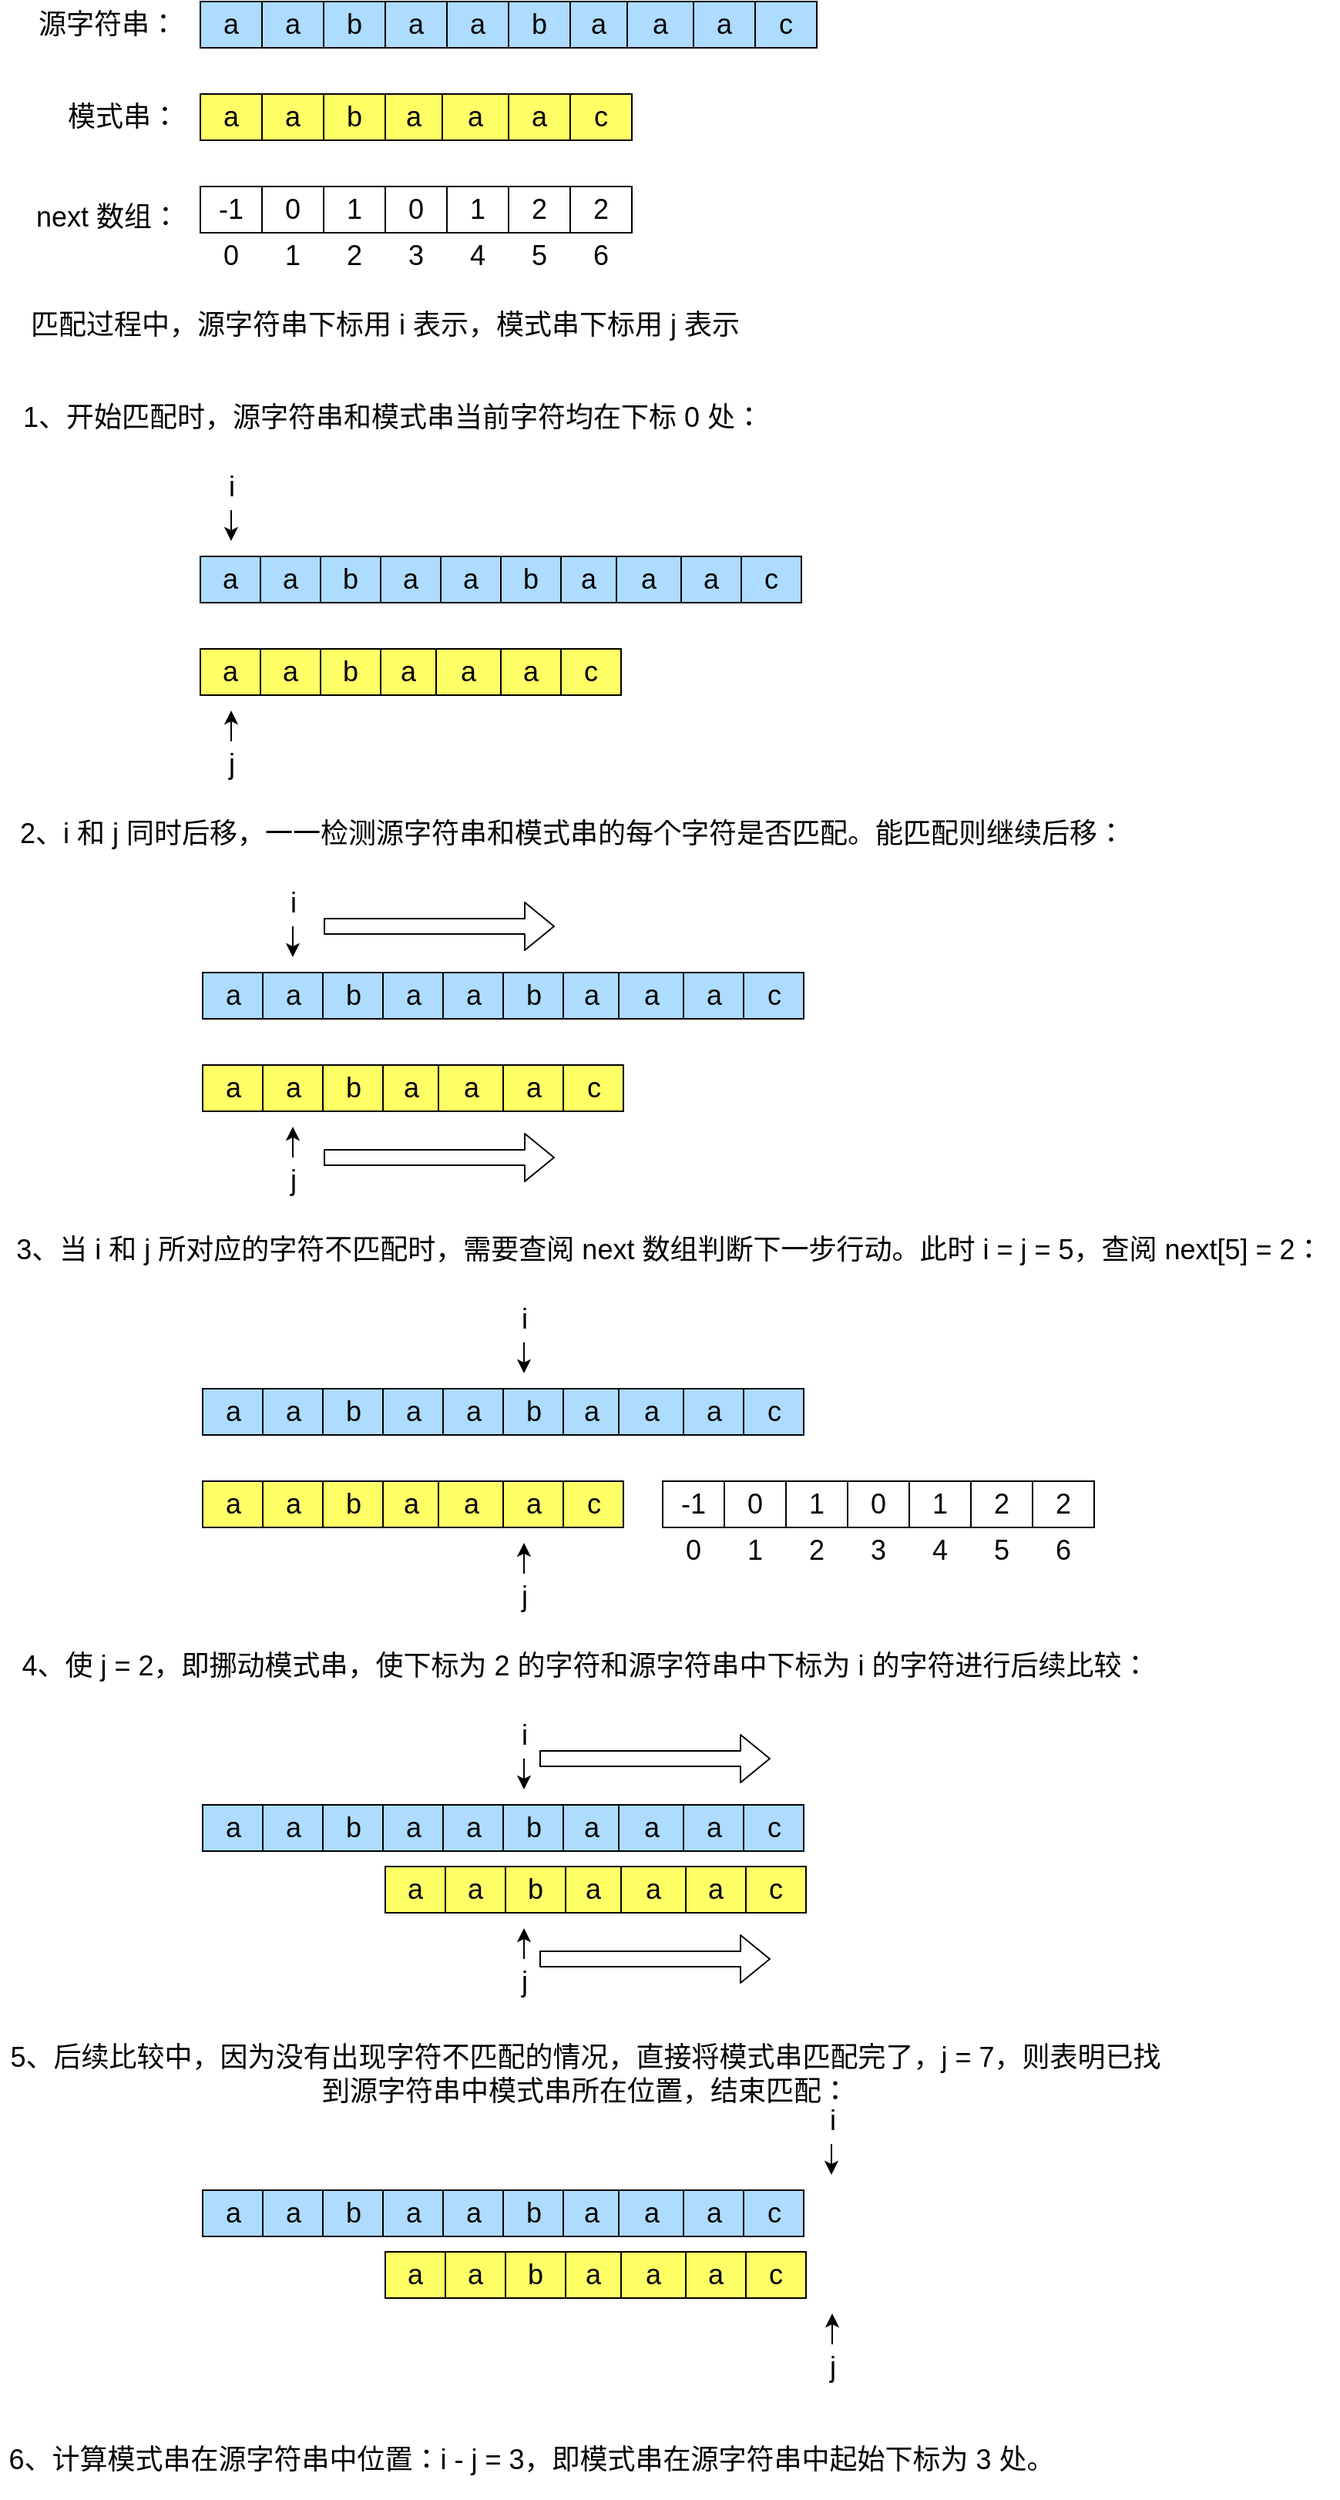<mxfile version="15.1.3" type="device"><diagram name="Page-1" id="bd83a815-5ea8-2e97-e5ec-87c9f400f2fa"><mxGraphModel dx="1086" dy="616" grid="1" gridSize="10" guides="1" tooltips="1" connect="1" arrows="1" fold="1" page="1" pageScale="1.5" pageWidth="1169" pageHeight="826" background="none" math="0" shadow="0"><root><mxCell id="0" style=";html=1;"/><mxCell id="1" style=";html=1;" parent="0"/><mxCell id="T4jW7ifg0P0PjtKie2nu-106" value="" style="shape=table;startSize=0;container=1;collapsible=0;childLayout=tableLayout;fontSize=18;" vertex="1" parent="1"><mxGeometry x="140" y="40" width="400" height="30" as="geometry"/></mxCell><mxCell id="T4jW7ifg0P0PjtKie2nu-107" value="" style="shape=partialRectangle;collapsible=0;dropTarget=0;pointerEvents=0;fillColor=none;top=0;left=0;bottom=0;right=0;points=[[0,0.5],[1,0.5]];portConstraint=eastwest;fontSize=18;" vertex="1" parent="T4jW7ifg0P0PjtKie2nu-106"><mxGeometry width="400" height="30" as="geometry"/></mxCell><mxCell id="T4jW7ifg0P0PjtKie2nu-108" value="a" style="shape=partialRectangle;html=1;whiteSpace=wrap;connectable=0;overflow=hidden;top=1;left=1;bottom=1;right=1;pointerEvents=1;fillColor=#ADDCFF;strokeWidth=1;fontSize=18;" vertex="1" parent="T4jW7ifg0P0PjtKie2nu-107"><mxGeometry width="40" height="30" as="geometry"/></mxCell><mxCell id="T4jW7ifg0P0PjtKie2nu-109" value="a" style="shape=partialRectangle;html=1;whiteSpace=wrap;connectable=0;overflow=hidden;top=1;left=1;bottom=1;right=1;pointerEvents=1;fillColor=#ADDCFF;strokeWidth=1;fontSize=18;" vertex="1" parent="T4jW7ifg0P0PjtKie2nu-107"><mxGeometry x="40" width="40" height="30" as="geometry"/></mxCell><mxCell id="T4jW7ifg0P0PjtKie2nu-110" value="b" style="shape=partialRectangle;html=1;whiteSpace=wrap;connectable=0;overflow=hidden;top=1;left=1;bottom=1;right=1;pointerEvents=1;fillColor=#ADDCFF;strokeWidth=1;fontSize=18;" vertex="1" parent="T4jW7ifg0P0PjtKie2nu-107"><mxGeometry x="80" width="40" height="30" as="geometry"/></mxCell><mxCell id="T4jW7ifg0P0PjtKie2nu-111" value="a" style="shape=partialRectangle;html=1;whiteSpace=wrap;connectable=0;overflow=hidden;top=1;left=1;bottom=1;right=1;pointerEvents=1;fillColor=#ADDCFF;strokeWidth=1;fontSize=18;" vertex="1" parent="T4jW7ifg0P0PjtKie2nu-107"><mxGeometry x="120" width="40" height="30" as="geometry"/></mxCell><mxCell id="T4jW7ifg0P0PjtKie2nu-112" value="a" style="shape=partialRectangle;html=1;whiteSpace=wrap;connectable=0;overflow=hidden;top=1;left=1;bottom=1;right=1;pointerEvents=1;fillColor=#ADDCFF;strokeWidth=1;fontSize=18;" vertex="1" parent="T4jW7ifg0P0PjtKie2nu-107"><mxGeometry x="160" width="40" height="30" as="geometry"/></mxCell><mxCell id="T4jW7ifg0P0PjtKie2nu-113" value="b" style="shape=partialRectangle;html=1;whiteSpace=wrap;connectable=0;overflow=hidden;top=1;left=1;bottom=1;right=1;pointerEvents=1;fillColor=#ADDCFF;strokeWidth=1;fontSize=18;" vertex="1" parent="T4jW7ifg0P0PjtKie2nu-107"><mxGeometry x="200" width="40" height="30" as="geometry"/></mxCell><mxCell id="T4jW7ifg0P0PjtKie2nu-114" value="a" style="shape=partialRectangle;html=1;whiteSpace=wrap;connectable=0;overflow=hidden;top=1;left=1;bottom=1;right=1;pointerEvents=1;fillColor=#ADDCFF;strokeWidth=1;fontSize=18;" vertex="1" parent="T4jW7ifg0P0PjtKie2nu-107"><mxGeometry x="240" width="37" height="30" as="geometry"/></mxCell><mxCell id="T4jW7ifg0P0PjtKie2nu-115" value="a" style="shape=partialRectangle;html=1;whiteSpace=wrap;connectable=0;overflow=hidden;top=1;left=1;bottom=1;right=1;pointerEvents=1;fillColor=#ADDCFF;strokeWidth=1;fontSize=18;" vertex="1" parent="T4jW7ifg0P0PjtKie2nu-107"><mxGeometry x="277" width="43" height="30" as="geometry"/></mxCell><mxCell id="T4jW7ifg0P0PjtKie2nu-116" value="a" style="shape=partialRectangle;html=1;whiteSpace=wrap;connectable=0;overflow=hidden;top=1;left=1;bottom=1;right=1;pointerEvents=1;fillColor=#ADDCFF;strokeWidth=1;fontSize=18;" vertex="1" parent="T4jW7ifg0P0PjtKie2nu-107"><mxGeometry x="320" width="40" height="30" as="geometry"/></mxCell><mxCell id="T4jW7ifg0P0PjtKie2nu-117" value="c" style="shape=partialRectangle;html=1;whiteSpace=wrap;connectable=0;overflow=hidden;top=1;left=1;bottom=1;right=1;pointerEvents=1;fillColor=#ADDCFF;strokeWidth=1;fontSize=18;" vertex="1" parent="T4jW7ifg0P0PjtKie2nu-107"><mxGeometry x="360" width="40" height="30" as="geometry"/></mxCell><mxCell id="T4jW7ifg0P0PjtKie2nu-151" value="" style="shape=table;startSize=0;container=1;collapsible=0;childLayout=tableLayout;fontSize=18;" vertex="1" parent="1"><mxGeometry x="140" y="100" width="280" height="30" as="geometry"/></mxCell><mxCell id="T4jW7ifg0P0PjtKie2nu-152" value="" style="shape=partialRectangle;collapsible=0;dropTarget=0;pointerEvents=0;fillColor=none;top=0;left=0;bottom=0;right=0;points=[[0,0.5],[1,0.5]];portConstraint=eastwest;fontSize=18;" vertex="1" parent="T4jW7ifg0P0PjtKie2nu-151"><mxGeometry width="280" height="30" as="geometry"/></mxCell><mxCell id="T4jW7ifg0P0PjtKie2nu-156" value="a" style="shape=partialRectangle;html=1;whiteSpace=wrap;connectable=0;overflow=hidden;top=1;left=1;bottom=1;right=1;pointerEvents=1;strokeWidth=1;fontSize=18;fillColor=#FFFF66;" vertex="1" parent="T4jW7ifg0P0PjtKie2nu-152"><mxGeometry width="40" height="30" as="geometry"/></mxCell><mxCell id="T4jW7ifg0P0PjtKie2nu-157" value="a" style="shape=partialRectangle;html=1;whiteSpace=wrap;connectable=0;overflow=hidden;top=1;left=1;bottom=1;right=1;pointerEvents=1;strokeWidth=1;fontSize=18;fillColor=#FFFF66;" vertex="1" parent="T4jW7ifg0P0PjtKie2nu-152"><mxGeometry x="40" width="40" height="30" as="geometry"/></mxCell><mxCell id="T4jW7ifg0P0PjtKie2nu-158" value="b" style="shape=partialRectangle;html=1;whiteSpace=wrap;connectable=0;overflow=hidden;top=1;left=1;bottom=1;right=1;pointerEvents=1;strokeWidth=1;fontSize=18;fillColor=#FFFF66;" vertex="1" parent="T4jW7ifg0P0PjtKie2nu-152"><mxGeometry x="80" width="40" height="30" as="geometry"/></mxCell><mxCell id="T4jW7ifg0P0PjtKie2nu-159" value="a" style="shape=partialRectangle;html=1;whiteSpace=wrap;connectable=0;overflow=hidden;top=1;left=1;bottom=1;right=1;pointerEvents=1;strokeWidth=1;fontSize=18;fillColor=#FFFF66;" vertex="1" parent="T4jW7ifg0P0PjtKie2nu-152"><mxGeometry x="120" width="37" height="30" as="geometry"/></mxCell><mxCell id="T4jW7ifg0P0PjtKie2nu-160" value="a" style="shape=partialRectangle;html=1;whiteSpace=wrap;connectable=0;overflow=hidden;top=1;left=1;bottom=1;right=1;pointerEvents=1;strokeWidth=1;fontSize=18;fillColor=#FFFF66;" vertex="1" parent="T4jW7ifg0P0PjtKie2nu-152"><mxGeometry x="157" width="43" height="30" as="geometry"/></mxCell><mxCell id="T4jW7ifg0P0PjtKie2nu-161" value="a" style="shape=partialRectangle;html=1;whiteSpace=wrap;connectable=0;overflow=hidden;top=1;left=1;bottom=1;right=1;pointerEvents=1;strokeWidth=1;fontSize=18;fillColor=#FFFF66;" vertex="1" parent="T4jW7ifg0P0PjtKie2nu-152"><mxGeometry x="200" width="40" height="30" as="geometry"/></mxCell><mxCell id="T4jW7ifg0P0PjtKie2nu-162" value="c" style="shape=partialRectangle;html=1;whiteSpace=wrap;connectable=0;overflow=hidden;top=1;left=1;bottom=1;right=1;pointerEvents=1;strokeWidth=1;fontSize=18;fillColor=#FFFF66;" vertex="1" parent="T4jW7ifg0P0PjtKie2nu-152"><mxGeometry x="240" width="40" height="30" as="geometry"/></mxCell><mxCell id="T4jW7ifg0P0PjtKie2nu-163" value="源字符串：" style="text;html=1;strokeColor=none;fillColor=none;align=center;verticalAlign=middle;whiteSpace=wrap;rounded=0;shadow=0;comic=0;sketch=0;fontSize=18;fontColor=#000000;" vertex="1" parent="1"><mxGeometry x="30" y="45" width="100" height="20" as="geometry"/></mxCell><mxCell id="T4jW7ifg0P0PjtKie2nu-164" value="模式串：" style="text;html=1;strokeColor=none;fillColor=none;align=center;verticalAlign=middle;whiteSpace=wrap;rounded=0;shadow=0;comic=0;sketch=0;fontSize=18;fontColor=#000000;" vertex="1" parent="1"><mxGeometry x="40" y="105" width="100" height="20" as="geometry"/></mxCell><mxCell id="T4jW7ifg0P0PjtKie2nu-165" value="" style="shape=table;startSize=0;container=1;collapsible=0;childLayout=tableLayout;fontSize=18;rowLines=1;columnLines=1;fixedRows=0;resizeLast=0;strokeColor=none;" vertex="1" parent="1"><mxGeometry x="140" y="160" width="280" height="60" as="geometry"/></mxCell><mxCell id="T4jW7ifg0P0PjtKie2nu-166" value="" style="shape=partialRectangle;collapsible=0;dropTarget=0;pointerEvents=0;fillColor=none;top=0;left=0;bottom=0;right=0;points=[[0,0.5],[1,0.5]];portConstraint=eastwest;fontSize=18;strokeColor=none;" vertex="1" parent="T4jW7ifg0P0PjtKie2nu-165"><mxGeometry width="280" height="30" as="geometry"/></mxCell><mxCell id="T4jW7ifg0P0PjtKie2nu-167" value="-1" style="shape=partialRectangle;html=1;whiteSpace=wrap;connectable=0;overflow=hidden;fillColor=none;top=1;left=1;bottom=1;right=1;pointerEvents=1;fontSize=18;" vertex="1" parent="T4jW7ifg0P0PjtKie2nu-166"><mxGeometry width="40" height="30" as="geometry"/></mxCell><mxCell id="T4jW7ifg0P0PjtKie2nu-168" value="0" style="shape=partialRectangle;html=1;whiteSpace=wrap;connectable=0;overflow=hidden;fillColor=none;top=1;left=1;bottom=1;right=1;pointerEvents=1;fontSize=18;" vertex="1" parent="T4jW7ifg0P0PjtKie2nu-166"><mxGeometry x="40" width="40" height="30" as="geometry"/></mxCell><mxCell id="T4jW7ifg0P0PjtKie2nu-169" value="1" style="shape=partialRectangle;html=1;whiteSpace=wrap;connectable=0;overflow=hidden;fillColor=none;top=1;left=1;bottom=1;right=1;pointerEvents=1;fontSize=18;" vertex="1" parent="T4jW7ifg0P0PjtKie2nu-166"><mxGeometry x="80" width="40" height="30" as="geometry"/></mxCell><mxCell id="T4jW7ifg0P0PjtKie2nu-170" value="0" style="shape=partialRectangle;html=1;whiteSpace=wrap;connectable=0;overflow=hidden;fillColor=none;top=1;left=1;bottom=1;right=1;pointerEvents=1;fontSize=18;" vertex="1" parent="T4jW7ifg0P0PjtKie2nu-166"><mxGeometry x="120" width="40" height="30" as="geometry"/></mxCell><mxCell id="T4jW7ifg0P0PjtKie2nu-171" value="1" style="shape=partialRectangle;html=1;whiteSpace=wrap;connectable=0;overflow=hidden;fillColor=none;top=1;left=1;bottom=1;right=1;pointerEvents=1;fontSize=18;" vertex="1" parent="T4jW7ifg0P0PjtKie2nu-166"><mxGeometry x="160" width="40" height="30" as="geometry"/></mxCell><mxCell id="T4jW7ifg0P0PjtKie2nu-172" value="2" style="shape=partialRectangle;html=1;whiteSpace=wrap;connectable=0;overflow=hidden;fillColor=none;top=1;left=1;bottom=1;right=1;pointerEvents=1;fontSize=18;" vertex="1" parent="T4jW7ifg0P0PjtKie2nu-166"><mxGeometry x="200" width="40" height="30" as="geometry"/></mxCell><mxCell id="T4jW7ifg0P0PjtKie2nu-173" value="2" style="shape=partialRectangle;html=1;whiteSpace=wrap;connectable=0;overflow=hidden;fillColor=none;top=1;left=1;bottom=1;right=1;pointerEvents=1;fontSize=18;" vertex="1" parent="T4jW7ifg0P0PjtKie2nu-166"><mxGeometry x="240" width="40" height="30" as="geometry"/></mxCell><mxCell id="T4jW7ifg0P0PjtKie2nu-174" value="" style="shape=partialRectangle;collapsible=0;dropTarget=0;pointerEvents=0;fillColor=none;top=0;left=0;bottom=0;right=0;points=[[0,0.5],[1,0.5]];portConstraint=eastwest;fontSize=18;strokeColor=none;" vertex="1" parent="T4jW7ifg0P0PjtKie2nu-165"><mxGeometry y="30" width="280" height="30" as="geometry"/></mxCell><mxCell id="T4jW7ifg0P0PjtKie2nu-175" value="0" style="shape=partialRectangle;html=1;whiteSpace=wrap;connectable=0;overflow=hidden;fillColor=none;top=0;left=0;bottom=0;right=0;pointerEvents=1;fontSize=18;strokeColor=none;" vertex="1" parent="T4jW7ifg0P0PjtKie2nu-174"><mxGeometry width="40" height="30" as="geometry"/></mxCell><mxCell id="T4jW7ifg0P0PjtKie2nu-176" value="1" style="shape=partialRectangle;html=1;whiteSpace=wrap;connectable=0;overflow=hidden;fillColor=none;top=0;left=0;bottom=0;right=0;pointerEvents=1;fontSize=18;strokeColor=none;" vertex="1" parent="T4jW7ifg0P0PjtKie2nu-174"><mxGeometry x="40" width="40" height="30" as="geometry"/></mxCell><mxCell id="T4jW7ifg0P0PjtKie2nu-177" value="2" style="shape=partialRectangle;html=1;whiteSpace=wrap;connectable=0;overflow=hidden;fillColor=none;top=0;left=0;bottom=0;right=0;pointerEvents=1;fontSize=18;strokeColor=none;" vertex="1" parent="T4jW7ifg0P0PjtKie2nu-174"><mxGeometry x="80" width="40" height="30" as="geometry"/></mxCell><mxCell id="T4jW7ifg0P0PjtKie2nu-178" value="3" style="shape=partialRectangle;html=1;whiteSpace=wrap;connectable=0;overflow=hidden;fillColor=none;top=0;left=0;bottom=0;right=0;pointerEvents=1;fontSize=18;strokeColor=none;" vertex="1" parent="T4jW7ifg0P0PjtKie2nu-174"><mxGeometry x="120" width="40" height="30" as="geometry"/></mxCell><mxCell id="T4jW7ifg0P0PjtKie2nu-179" value="4" style="shape=partialRectangle;html=1;whiteSpace=wrap;connectable=0;overflow=hidden;fillColor=none;top=0;left=0;bottom=0;right=0;pointerEvents=1;fontSize=18;strokeColor=none;" vertex="1" parent="T4jW7ifg0P0PjtKie2nu-174"><mxGeometry x="160" width="40" height="30" as="geometry"/></mxCell><mxCell id="T4jW7ifg0P0PjtKie2nu-180" value="5" style="shape=partialRectangle;html=1;whiteSpace=wrap;connectable=0;overflow=hidden;fillColor=none;top=0;left=0;bottom=0;right=0;pointerEvents=1;fontSize=18;strokeColor=none;" vertex="1" parent="T4jW7ifg0P0PjtKie2nu-174"><mxGeometry x="200" width="40" height="30" as="geometry"/></mxCell><mxCell id="T4jW7ifg0P0PjtKie2nu-181" value="6" style="shape=partialRectangle;html=1;whiteSpace=wrap;connectable=0;overflow=hidden;fillColor=none;top=0;left=0;bottom=0;right=0;pointerEvents=1;fontSize=18;strokeColor=none;" vertex="1" parent="T4jW7ifg0P0PjtKie2nu-174"><mxGeometry x="240" width="40" height="30" as="geometry"/></mxCell><mxCell id="T4jW7ifg0P0PjtKie2nu-182" value="next 数组：" style="text;html=1;strokeColor=none;fillColor=none;align=center;verticalAlign=middle;whiteSpace=wrap;rounded=0;shadow=0;comic=0;sketch=0;fontSize=18;fontColor=#000000;" vertex="1" parent="1"><mxGeometry x="30" y="170" width="100" height="20" as="geometry"/></mxCell><mxCell id="T4jW7ifg0P0PjtKie2nu-183" value="匹配过程中，源字符串下标用 i 表示，模式串下标用 j 表示" style="text;html=1;strokeColor=none;fillColor=none;align=center;verticalAlign=middle;whiteSpace=wrap;rounded=0;shadow=0;comic=0;sketch=0;fontSize=18;fontColor=#000000;" vertex="1" parent="1"><mxGeometry x="20" y="240" width="480" height="20" as="geometry"/></mxCell><mxCell id="T4jW7ifg0P0PjtKie2nu-184" value="1、开始匹配时，源字符串和模式串当前字符均在下标 0 处：" style="text;html=1;strokeColor=none;fillColor=none;align=center;verticalAlign=middle;whiteSpace=wrap;rounded=0;shadow=0;comic=0;sketch=0;fontSize=18;fontColor=#000000;" vertex="1" parent="1"><mxGeometry x="20" y="300" width="490" height="20" as="geometry"/></mxCell><mxCell id="T4jW7ifg0P0PjtKie2nu-227" value="" style="shape=table;startSize=0;container=1;collapsible=0;childLayout=tableLayout;fontSize=18;" vertex="1" parent="1"><mxGeometry x="140" y="400" width="390" height="30" as="geometry"/></mxCell><mxCell id="T4jW7ifg0P0PjtKie2nu-228" value="" style="shape=partialRectangle;collapsible=0;dropTarget=0;pointerEvents=0;fillColor=none;top=0;left=0;bottom=0;right=0;points=[[0,0.5],[1,0.5]];portConstraint=eastwest;fontSize=18;" vertex="1" parent="T4jW7ifg0P0PjtKie2nu-227"><mxGeometry width="390" height="30" as="geometry"/></mxCell><mxCell id="T4jW7ifg0P0PjtKie2nu-229" value="a" style="shape=partialRectangle;html=1;whiteSpace=wrap;connectable=0;overflow=hidden;top=1;left=1;bottom=1;right=1;pointerEvents=1;fillColor=#ADDCFF;strokeWidth=1;fontSize=18;" vertex="1" parent="T4jW7ifg0P0PjtKie2nu-228"><mxGeometry width="39" height="30" as="geometry"/></mxCell><mxCell id="T4jW7ifg0P0PjtKie2nu-230" value="a" style="shape=partialRectangle;html=1;whiteSpace=wrap;connectable=0;overflow=hidden;top=1;left=1;bottom=1;right=1;pointerEvents=1;fillColor=#ADDCFF;strokeWidth=1;fontSize=18;" vertex="1" parent="T4jW7ifg0P0PjtKie2nu-228"><mxGeometry x="39" width="39" height="30" as="geometry"/></mxCell><mxCell id="T4jW7ifg0P0PjtKie2nu-231" value="b" style="shape=partialRectangle;html=1;whiteSpace=wrap;connectable=0;overflow=hidden;top=1;left=1;bottom=1;right=1;pointerEvents=1;fillColor=#ADDCFF;strokeWidth=1;fontSize=18;" vertex="1" parent="T4jW7ifg0P0PjtKie2nu-228"><mxGeometry x="78" width="39" height="30" as="geometry"/></mxCell><mxCell id="T4jW7ifg0P0PjtKie2nu-232" value="a" style="shape=partialRectangle;html=1;whiteSpace=wrap;connectable=0;overflow=hidden;top=1;left=1;bottom=1;right=1;pointerEvents=1;fillColor=#ADDCFF;strokeWidth=1;fontSize=18;" vertex="1" parent="T4jW7ifg0P0PjtKie2nu-228"><mxGeometry x="117" width="39" height="30" as="geometry"/></mxCell><mxCell id="T4jW7ifg0P0PjtKie2nu-233" value="a" style="shape=partialRectangle;html=1;whiteSpace=wrap;connectable=0;overflow=hidden;top=1;left=1;bottom=1;right=1;pointerEvents=1;fillColor=#ADDCFF;strokeWidth=1;fontSize=18;" vertex="1" parent="T4jW7ifg0P0PjtKie2nu-228"><mxGeometry x="156" width="39" height="30" as="geometry"/></mxCell><mxCell id="T4jW7ifg0P0PjtKie2nu-234" value="b" style="shape=partialRectangle;html=1;whiteSpace=wrap;connectable=0;overflow=hidden;top=1;left=1;bottom=1;right=1;pointerEvents=1;fillColor=#ADDCFF;strokeWidth=1;fontSize=18;" vertex="1" parent="T4jW7ifg0P0PjtKie2nu-228"><mxGeometry x="195" width="39" height="30" as="geometry"/></mxCell><mxCell id="T4jW7ifg0P0PjtKie2nu-235" value="a" style="shape=partialRectangle;html=1;whiteSpace=wrap;connectable=0;overflow=hidden;top=1;left=1;bottom=1;right=1;pointerEvents=1;fillColor=#ADDCFF;strokeWidth=1;fontSize=18;" vertex="1" parent="T4jW7ifg0P0PjtKie2nu-228"><mxGeometry x="234" width="36" height="30" as="geometry"/></mxCell><mxCell id="T4jW7ifg0P0PjtKie2nu-236" value="a" style="shape=partialRectangle;html=1;whiteSpace=wrap;connectable=0;overflow=hidden;top=1;left=1;bottom=1;right=1;pointerEvents=1;fillColor=#ADDCFF;strokeWidth=1;fontSize=18;" vertex="1" parent="T4jW7ifg0P0PjtKie2nu-228"><mxGeometry x="270" width="42" height="30" as="geometry"/></mxCell><mxCell id="T4jW7ifg0P0PjtKie2nu-237" value="a" style="shape=partialRectangle;html=1;whiteSpace=wrap;connectable=0;overflow=hidden;top=1;left=1;bottom=1;right=1;pointerEvents=1;fillColor=#ADDCFF;strokeWidth=1;fontSize=18;" vertex="1" parent="T4jW7ifg0P0PjtKie2nu-228"><mxGeometry x="312" width="39" height="30" as="geometry"/></mxCell><mxCell id="T4jW7ifg0P0PjtKie2nu-238" value="c" style="shape=partialRectangle;html=1;whiteSpace=wrap;connectable=0;overflow=hidden;top=1;left=1;bottom=1;right=1;pointerEvents=1;fillColor=#ADDCFF;strokeWidth=1;fontSize=18;" vertex="1" parent="T4jW7ifg0P0PjtKie2nu-228"><mxGeometry x="351" width="39" height="30" as="geometry"/></mxCell><mxCell id="T4jW7ifg0P0PjtKie2nu-239" value="" style="shape=table;startSize=0;container=1;collapsible=0;childLayout=tableLayout;fontSize=18;" vertex="1" parent="1"><mxGeometry x="140" y="460" width="273" height="30" as="geometry"/></mxCell><mxCell id="T4jW7ifg0P0PjtKie2nu-240" value="" style="shape=partialRectangle;collapsible=0;dropTarget=0;pointerEvents=0;fillColor=none;top=0;left=0;bottom=0;right=0;points=[[0,0.5],[1,0.5]];portConstraint=eastwest;fontSize=18;" vertex="1" parent="T4jW7ifg0P0PjtKie2nu-239"><mxGeometry width="273" height="30" as="geometry"/></mxCell><mxCell id="T4jW7ifg0P0PjtKie2nu-241" value="a" style="shape=partialRectangle;html=1;whiteSpace=wrap;connectable=0;overflow=hidden;top=1;left=1;bottom=1;right=1;pointerEvents=1;strokeWidth=1;fontSize=18;fillColor=#FFFF66;" vertex="1" parent="T4jW7ifg0P0PjtKie2nu-240"><mxGeometry width="39" height="30" as="geometry"/></mxCell><mxCell id="T4jW7ifg0P0PjtKie2nu-242" value="a" style="shape=partialRectangle;html=1;whiteSpace=wrap;connectable=0;overflow=hidden;top=1;left=1;bottom=1;right=1;pointerEvents=1;strokeWidth=1;fontSize=18;fillColor=#FFFF66;" vertex="1" parent="T4jW7ifg0P0PjtKie2nu-240"><mxGeometry x="39" width="39" height="30" as="geometry"/></mxCell><mxCell id="T4jW7ifg0P0PjtKie2nu-243" value="b" style="shape=partialRectangle;html=1;whiteSpace=wrap;connectable=0;overflow=hidden;top=1;left=1;bottom=1;right=1;pointerEvents=1;strokeWidth=1;fontSize=18;fillColor=#FFFF66;" vertex="1" parent="T4jW7ifg0P0PjtKie2nu-240"><mxGeometry x="78" width="39" height="30" as="geometry"/></mxCell><mxCell id="T4jW7ifg0P0PjtKie2nu-244" value="a" style="shape=partialRectangle;html=1;whiteSpace=wrap;connectable=0;overflow=hidden;top=1;left=1;bottom=1;right=1;pointerEvents=1;strokeWidth=1;fontSize=18;fillColor=#FFFF66;" vertex="1" parent="T4jW7ifg0P0PjtKie2nu-240"><mxGeometry x="117" width="36" height="30" as="geometry"/></mxCell><mxCell id="T4jW7ifg0P0PjtKie2nu-245" value="a" style="shape=partialRectangle;html=1;whiteSpace=wrap;connectable=0;overflow=hidden;top=1;left=1;bottom=1;right=1;pointerEvents=1;strokeWidth=1;fontSize=18;fillColor=#FFFF66;" vertex="1" parent="T4jW7ifg0P0PjtKie2nu-240"><mxGeometry x="153" width="42" height="30" as="geometry"/></mxCell><mxCell id="T4jW7ifg0P0PjtKie2nu-246" value="a" style="shape=partialRectangle;html=1;whiteSpace=wrap;connectable=0;overflow=hidden;top=1;left=1;bottom=1;right=1;pointerEvents=1;strokeWidth=1;fontSize=18;fillColor=#FFFF66;" vertex="1" parent="T4jW7ifg0P0PjtKie2nu-240"><mxGeometry x="195" width="39" height="30" as="geometry"/></mxCell><mxCell id="T4jW7ifg0P0PjtKie2nu-247" value="c" style="shape=partialRectangle;html=1;whiteSpace=wrap;connectable=0;overflow=hidden;top=1;left=1;bottom=1;right=1;pointerEvents=1;strokeWidth=1;fontSize=18;fillColor=#FFFF66;" vertex="1" parent="T4jW7ifg0P0PjtKie2nu-240"><mxGeometry x="234" width="39" height="30" as="geometry"/></mxCell><mxCell id="T4jW7ifg0P0PjtKie2nu-248" value="" style="endArrow=classic;html=1;fontSize=18;fontColor=#000000;" edge="1" parent="1"><mxGeometry width="50" height="50" relative="1" as="geometry"><mxPoint x="160" y="370" as="sourcePoint"/><mxPoint x="160" y="390" as="targetPoint"/></mxGeometry></mxCell><mxCell id="T4jW7ifg0P0PjtKie2nu-249" value="i" style="text;html=1;align=center;verticalAlign=middle;resizable=0;points=[];autosize=1;strokeColor=none;fillColor=none;fontSize=18;fontColor=#000000;" vertex="1" parent="1"><mxGeometry x="150" y="340" width="20" height="30" as="geometry"/></mxCell><mxCell id="T4jW7ifg0P0PjtKie2nu-251" value="" style="endArrow=classic;html=1;fontSize=18;fontColor=#000000;" edge="1" parent="1"><mxGeometry width="50" height="50" relative="1" as="geometry"><mxPoint x="160" y="520" as="sourcePoint"/><mxPoint x="160" y="500" as="targetPoint"/></mxGeometry></mxCell><mxCell id="T4jW7ifg0P0PjtKie2nu-252" value="j" style="text;html=1;align=center;verticalAlign=middle;resizable=0;points=[];autosize=1;strokeColor=none;fillColor=none;fontSize=18;fontColor=#000000;" vertex="1" parent="1"><mxGeometry x="150" y="520" width="20" height="30" as="geometry"/></mxCell><mxCell id="T4jW7ifg0P0PjtKie2nu-255" value="2、i 和 j 同时后移，一一检测源字符串和模式串的每个字符是否匹配。能匹配则继续后移：" style="text;html=1;strokeColor=none;fillColor=none;align=center;verticalAlign=middle;whiteSpace=wrap;rounded=0;shadow=0;comic=0;sketch=0;fontSize=18;fontColor=#000000;" vertex="1" parent="1"><mxGeometry x="21.5" y="570" width="718.5" height="20" as="geometry"/></mxCell><mxCell id="T4jW7ifg0P0PjtKie2nu-256" value="" style="shape=table;startSize=0;container=1;collapsible=0;childLayout=tableLayout;fontSize=18;" vertex="1" parent="1"><mxGeometry x="141.5" y="670" width="390" height="30" as="geometry"/></mxCell><mxCell id="T4jW7ifg0P0PjtKie2nu-257" value="" style="shape=partialRectangle;collapsible=0;dropTarget=0;pointerEvents=0;fillColor=none;top=0;left=0;bottom=0;right=0;points=[[0,0.5],[1,0.5]];portConstraint=eastwest;fontSize=18;" vertex="1" parent="T4jW7ifg0P0PjtKie2nu-256"><mxGeometry width="390" height="30" as="geometry"/></mxCell><mxCell id="T4jW7ifg0P0PjtKie2nu-258" value="a" style="shape=partialRectangle;html=1;whiteSpace=wrap;connectable=0;overflow=hidden;top=1;left=1;bottom=1;right=1;pointerEvents=1;fillColor=#ADDCFF;strokeWidth=1;fontSize=18;" vertex="1" parent="T4jW7ifg0P0PjtKie2nu-257"><mxGeometry width="39" height="30" as="geometry"/></mxCell><mxCell id="T4jW7ifg0P0PjtKie2nu-259" value="a" style="shape=partialRectangle;html=1;whiteSpace=wrap;connectable=0;overflow=hidden;top=1;left=1;bottom=1;right=1;pointerEvents=1;fillColor=#ADDCFF;strokeWidth=1;fontSize=18;" vertex="1" parent="T4jW7ifg0P0PjtKie2nu-257"><mxGeometry x="39" width="39" height="30" as="geometry"/></mxCell><mxCell id="T4jW7ifg0P0PjtKie2nu-260" value="b" style="shape=partialRectangle;html=1;whiteSpace=wrap;connectable=0;overflow=hidden;top=1;left=1;bottom=1;right=1;pointerEvents=1;fillColor=#ADDCFF;strokeWidth=1;fontSize=18;" vertex="1" parent="T4jW7ifg0P0PjtKie2nu-257"><mxGeometry x="78" width="39" height="30" as="geometry"/></mxCell><mxCell id="T4jW7ifg0P0PjtKie2nu-261" value="a" style="shape=partialRectangle;html=1;whiteSpace=wrap;connectable=0;overflow=hidden;top=1;left=1;bottom=1;right=1;pointerEvents=1;fillColor=#ADDCFF;strokeWidth=1;fontSize=18;" vertex="1" parent="T4jW7ifg0P0PjtKie2nu-257"><mxGeometry x="117" width="39" height="30" as="geometry"/></mxCell><mxCell id="T4jW7ifg0P0PjtKie2nu-262" value="a" style="shape=partialRectangle;html=1;whiteSpace=wrap;connectable=0;overflow=hidden;top=1;left=1;bottom=1;right=1;pointerEvents=1;fillColor=#ADDCFF;strokeWidth=1;fontSize=18;" vertex="1" parent="T4jW7ifg0P0PjtKie2nu-257"><mxGeometry x="156" width="39" height="30" as="geometry"/></mxCell><mxCell id="T4jW7ifg0P0PjtKie2nu-263" value="b" style="shape=partialRectangle;html=1;whiteSpace=wrap;connectable=0;overflow=hidden;top=1;left=1;bottom=1;right=1;pointerEvents=1;fillColor=#ADDCFF;strokeWidth=1;fontSize=18;" vertex="1" parent="T4jW7ifg0P0PjtKie2nu-257"><mxGeometry x="195" width="39" height="30" as="geometry"/></mxCell><mxCell id="T4jW7ifg0P0PjtKie2nu-264" value="a" style="shape=partialRectangle;html=1;whiteSpace=wrap;connectable=0;overflow=hidden;top=1;left=1;bottom=1;right=1;pointerEvents=1;fillColor=#ADDCFF;strokeWidth=1;fontSize=18;" vertex="1" parent="T4jW7ifg0P0PjtKie2nu-257"><mxGeometry x="234" width="36" height="30" as="geometry"/></mxCell><mxCell id="T4jW7ifg0P0PjtKie2nu-265" value="a" style="shape=partialRectangle;html=1;whiteSpace=wrap;connectable=0;overflow=hidden;top=1;left=1;bottom=1;right=1;pointerEvents=1;fillColor=#ADDCFF;strokeWidth=1;fontSize=18;" vertex="1" parent="T4jW7ifg0P0PjtKie2nu-257"><mxGeometry x="270" width="42" height="30" as="geometry"/></mxCell><mxCell id="T4jW7ifg0P0PjtKie2nu-266" value="a" style="shape=partialRectangle;html=1;whiteSpace=wrap;connectable=0;overflow=hidden;top=1;left=1;bottom=1;right=1;pointerEvents=1;fillColor=#ADDCFF;strokeWidth=1;fontSize=18;" vertex="1" parent="T4jW7ifg0P0PjtKie2nu-257"><mxGeometry x="312" width="39" height="30" as="geometry"/></mxCell><mxCell id="T4jW7ifg0P0PjtKie2nu-267" value="c" style="shape=partialRectangle;html=1;whiteSpace=wrap;connectable=0;overflow=hidden;top=1;left=1;bottom=1;right=1;pointerEvents=1;fillColor=#ADDCFF;strokeWidth=1;fontSize=18;" vertex="1" parent="T4jW7ifg0P0PjtKie2nu-257"><mxGeometry x="351" width="39" height="30" as="geometry"/></mxCell><mxCell id="T4jW7ifg0P0PjtKie2nu-268" value="" style="shape=table;startSize=0;container=1;collapsible=0;childLayout=tableLayout;fontSize=18;" vertex="1" parent="1"><mxGeometry x="141.5" y="730" width="273" height="30" as="geometry"/></mxCell><mxCell id="T4jW7ifg0P0PjtKie2nu-269" value="" style="shape=partialRectangle;collapsible=0;dropTarget=0;pointerEvents=0;fillColor=none;top=0;left=0;bottom=0;right=0;points=[[0,0.5],[1,0.5]];portConstraint=eastwest;fontSize=18;" vertex="1" parent="T4jW7ifg0P0PjtKie2nu-268"><mxGeometry width="273" height="30" as="geometry"/></mxCell><mxCell id="T4jW7ifg0P0PjtKie2nu-270" value="a" style="shape=partialRectangle;html=1;whiteSpace=wrap;connectable=0;overflow=hidden;top=1;left=1;bottom=1;right=1;pointerEvents=1;strokeWidth=1;fontSize=18;fillColor=#FFFF66;" vertex="1" parent="T4jW7ifg0P0PjtKie2nu-269"><mxGeometry width="39" height="30" as="geometry"/></mxCell><mxCell id="T4jW7ifg0P0PjtKie2nu-271" value="a" style="shape=partialRectangle;html=1;whiteSpace=wrap;connectable=0;overflow=hidden;top=1;left=1;bottom=1;right=1;pointerEvents=1;strokeWidth=1;fontSize=18;fillColor=#FFFF66;" vertex="1" parent="T4jW7ifg0P0PjtKie2nu-269"><mxGeometry x="39" width="39" height="30" as="geometry"/></mxCell><mxCell id="T4jW7ifg0P0PjtKie2nu-272" value="b" style="shape=partialRectangle;html=1;whiteSpace=wrap;connectable=0;overflow=hidden;top=1;left=1;bottom=1;right=1;pointerEvents=1;strokeWidth=1;fontSize=18;fillColor=#FFFF66;" vertex="1" parent="T4jW7ifg0P0PjtKie2nu-269"><mxGeometry x="78" width="39" height="30" as="geometry"/></mxCell><mxCell id="T4jW7ifg0P0PjtKie2nu-273" value="a" style="shape=partialRectangle;html=1;whiteSpace=wrap;connectable=0;overflow=hidden;top=1;left=1;bottom=1;right=1;pointerEvents=1;strokeWidth=1;fontSize=18;fillColor=#FFFF66;" vertex="1" parent="T4jW7ifg0P0PjtKie2nu-269"><mxGeometry x="117" width="36" height="30" as="geometry"/></mxCell><mxCell id="T4jW7ifg0P0PjtKie2nu-274" value="a" style="shape=partialRectangle;html=1;whiteSpace=wrap;connectable=0;overflow=hidden;top=1;left=1;bottom=1;right=1;pointerEvents=1;strokeWidth=1;fontSize=18;fillColor=#FFFF66;" vertex="1" parent="T4jW7ifg0P0PjtKie2nu-269"><mxGeometry x="153" width="42" height="30" as="geometry"/></mxCell><mxCell id="T4jW7ifg0P0PjtKie2nu-275" value="a" style="shape=partialRectangle;html=1;whiteSpace=wrap;connectable=0;overflow=hidden;top=1;left=1;bottom=1;right=1;pointerEvents=1;strokeWidth=1;fontSize=18;fillColor=#FFFF66;" vertex="1" parent="T4jW7ifg0P0PjtKie2nu-269"><mxGeometry x="195" width="39" height="30" as="geometry"/></mxCell><mxCell id="T4jW7ifg0P0PjtKie2nu-276" value="c" style="shape=partialRectangle;html=1;whiteSpace=wrap;connectable=0;overflow=hidden;top=1;left=1;bottom=1;right=1;pointerEvents=1;strokeWidth=1;fontSize=18;fillColor=#FFFF66;" vertex="1" parent="T4jW7ifg0P0PjtKie2nu-269"><mxGeometry x="234" width="39" height="30" as="geometry"/></mxCell><mxCell id="T4jW7ifg0P0PjtKie2nu-277" value="" style="endArrow=classic;html=1;fontSize=18;fontColor=#000000;" edge="1" parent="1"><mxGeometry width="50" height="50" relative="1" as="geometry"><mxPoint x="200" y="640" as="sourcePoint"/><mxPoint x="200" y="660" as="targetPoint"/></mxGeometry></mxCell><mxCell id="T4jW7ifg0P0PjtKie2nu-278" value="i" style="text;html=1;align=center;verticalAlign=middle;resizable=0;points=[];autosize=1;strokeColor=none;fillColor=none;fontSize=18;fontColor=#000000;" vertex="1" parent="1"><mxGeometry x="190" y="610" width="20" height="30" as="geometry"/></mxCell><mxCell id="T4jW7ifg0P0PjtKie2nu-279" value="" style="endArrow=classic;html=1;fontSize=18;fontColor=#000000;" edge="1" parent="1"><mxGeometry width="50" height="50" relative="1" as="geometry"><mxPoint x="200" y="790" as="sourcePoint"/><mxPoint x="200" y="770" as="targetPoint"/></mxGeometry></mxCell><mxCell id="T4jW7ifg0P0PjtKie2nu-280" value="j" style="text;html=1;align=center;verticalAlign=middle;resizable=0;points=[];autosize=1;strokeColor=none;fillColor=none;fontSize=18;fontColor=#000000;" vertex="1" parent="1"><mxGeometry x="190" y="790" width="20" height="30" as="geometry"/></mxCell><mxCell id="T4jW7ifg0P0PjtKie2nu-281" value="" style="shape=flexArrow;endArrow=classic;html=1;fontSize=18;fontColor=#000000;" edge="1" parent="1"><mxGeometry width="50" height="50" relative="1" as="geometry"><mxPoint x="220" y="640" as="sourcePoint"/><mxPoint x="370" y="640" as="targetPoint"/></mxGeometry></mxCell><mxCell id="T4jW7ifg0P0PjtKie2nu-282" value="" style="shape=flexArrow;endArrow=classic;html=1;fontSize=18;fontColor=#000000;" edge="1" parent="1"><mxGeometry width="50" height="50" relative="1" as="geometry"><mxPoint x="220" y="790" as="sourcePoint"/><mxPoint x="370" y="790" as="targetPoint"/></mxGeometry></mxCell><mxCell id="T4jW7ifg0P0PjtKie2nu-283" value="3、当 i 和 j 所对应的字符不匹配时，需要查阅 next 数组判断下一步行动。此时 i = j = 5，查阅 next[5] = 2：" style="text;html=1;strokeColor=none;fillColor=none;align=center;verticalAlign=middle;whiteSpace=wrap;rounded=0;shadow=0;comic=0;sketch=0;fontSize=18;fontColor=#000000;" vertex="1" parent="1"><mxGeometry x="10" y="840" width="868.5" height="20" as="geometry"/></mxCell><mxCell id="T4jW7ifg0P0PjtKie2nu-284" value="" style="shape=table;startSize=0;container=1;collapsible=0;childLayout=tableLayout;fontSize=18;" vertex="1" parent="1"><mxGeometry x="141.5" y="940" width="390" height="30" as="geometry"/></mxCell><mxCell id="T4jW7ifg0P0PjtKie2nu-285" value="" style="shape=partialRectangle;collapsible=0;dropTarget=0;pointerEvents=0;fillColor=none;top=0;left=0;bottom=0;right=0;points=[[0,0.5],[1,0.5]];portConstraint=eastwest;fontSize=18;" vertex="1" parent="T4jW7ifg0P0PjtKie2nu-284"><mxGeometry width="390" height="30" as="geometry"/></mxCell><mxCell id="T4jW7ifg0P0PjtKie2nu-286" value="a" style="shape=partialRectangle;html=1;whiteSpace=wrap;connectable=0;overflow=hidden;top=1;left=1;bottom=1;right=1;pointerEvents=1;fillColor=#ADDCFF;strokeWidth=1;fontSize=18;" vertex="1" parent="T4jW7ifg0P0PjtKie2nu-285"><mxGeometry width="39" height="30" as="geometry"/></mxCell><mxCell id="T4jW7ifg0P0PjtKie2nu-287" value="a" style="shape=partialRectangle;html=1;whiteSpace=wrap;connectable=0;overflow=hidden;top=1;left=1;bottom=1;right=1;pointerEvents=1;fillColor=#ADDCFF;strokeWidth=1;fontSize=18;" vertex="1" parent="T4jW7ifg0P0PjtKie2nu-285"><mxGeometry x="39" width="39" height="30" as="geometry"/></mxCell><mxCell id="T4jW7ifg0P0PjtKie2nu-288" value="b" style="shape=partialRectangle;html=1;whiteSpace=wrap;connectable=0;overflow=hidden;top=1;left=1;bottom=1;right=1;pointerEvents=1;fillColor=#ADDCFF;strokeWidth=1;fontSize=18;" vertex="1" parent="T4jW7ifg0P0PjtKie2nu-285"><mxGeometry x="78" width="39" height="30" as="geometry"/></mxCell><mxCell id="T4jW7ifg0P0PjtKie2nu-289" value="a" style="shape=partialRectangle;html=1;whiteSpace=wrap;connectable=0;overflow=hidden;top=1;left=1;bottom=1;right=1;pointerEvents=1;fillColor=#ADDCFF;strokeWidth=1;fontSize=18;" vertex="1" parent="T4jW7ifg0P0PjtKie2nu-285"><mxGeometry x="117" width="39" height="30" as="geometry"/></mxCell><mxCell id="T4jW7ifg0P0PjtKie2nu-290" value="a" style="shape=partialRectangle;html=1;whiteSpace=wrap;connectable=0;overflow=hidden;top=1;left=1;bottom=1;right=1;pointerEvents=1;fillColor=#ADDCFF;strokeWidth=1;fontSize=18;" vertex="1" parent="T4jW7ifg0P0PjtKie2nu-285"><mxGeometry x="156" width="39" height="30" as="geometry"/></mxCell><mxCell id="T4jW7ifg0P0PjtKie2nu-291" value="b" style="shape=partialRectangle;html=1;whiteSpace=wrap;connectable=0;overflow=hidden;top=1;left=1;bottom=1;right=1;pointerEvents=1;fillColor=#ADDCFF;strokeWidth=1;fontSize=18;" vertex="1" parent="T4jW7ifg0P0PjtKie2nu-285"><mxGeometry x="195" width="39" height="30" as="geometry"/></mxCell><mxCell id="T4jW7ifg0P0PjtKie2nu-292" value="a" style="shape=partialRectangle;html=1;whiteSpace=wrap;connectable=0;overflow=hidden;top=1;left=1;bottom=1;right=1;pointerEvents=1;fillColor=#ADDCFF;strokeWidth=1;fontSize=18;" vertex="1" parent="T4jW7ifg0P0PjtKie2nu-285"><mxGeometry x="234" width="36" height="30" as="geometry"/></mxCell><mxCell id="T4jW7ifg0P0PjtKie2nu-293" value="a" style="shape=partialRectangle;html=1;whiteSpace=wrap;connectable=0;overflow=hidden;top=1;left=1;bottom=1;right=1;pointerEvents=1;fillColor=#ADDCFF;strokeWidth=1;fontSize=18;" vertex="1" parent="T4jW7ifg0P0PjtKie2nu-285"><mxGeometry x="270" width="42" height="30" as="geometry"/></mxCell><mxCell id="T4jW7ifg0P0PjtKie2nu-294" value="a" style="shape=partialRectangle;html=1;whiteSpace=wrap;connectable=0;overflow=hidden;top=1;left=1;bottom=1;right=1;pointerEvents=1;fillColor=#ADDCFF;strokeWidth=1;fontSize=18;" vertex="1" parent="T4jW7ifg0P0PjtKie2nu-285"><mxGeometry x="312" width="39" height="30" as="geometry"/></mxCell><mxCell id="T4jW7ifg0P0PjtKie2nu-295" value="c" style="shape=partialRectangle;html=1;whiteSpace=wrap;connectable=0;overflow=hidden;top=1;left=1;bottom=1;right=1;pointerEvents=1;fillColor=#ADDCFF;strokeWidth=1;fontSize=18;" vertex="1" parent="T4jW7ifg0P0PjtKie2nu-285"><mxGeometry x="351" width="39" height="30" as="geometry"/></mxCell><mxCell id="T4jW7ifg0P0PjtKie2nu-296" value="" style="shape=table;startSize=0;container=1;collapsible=0;childLayout=tableLayout;fontSize=18;" vertex="1" parent="1"><mxGeometry x="141.5" y="1000" width="273" height="30" as="geometry"/></mxCell><mxCell id="T4jW7ifg0P0PjtKie2nu-297" value="" style="shape=partialRectangle;collapsible=0;dropTarget=0;pointerEvents=0;fillColor=none;top=0;left=0;bottom=0;right=0;points=[[0,0.5],[1,0.5]];portConstraint=eastwest;fontSize=18;" vertex="1" parent="T4jW7ifg0P0PjtKie2nu-296"><mxGeometry width="273" height="30" as="geometry"/></mxCell><mxCell id="T4jW7ifg0P0PjtKie2nu-298" value="a" style="shape=partialRectangle;html=1;whiteSpace=wrap;connectable=0;overflow=hidden;top=1;left=1;bottom=1;right=1;pointerEvents=1;strokeWidth=1;fontSize=18;fillColor=#FFFF66;" vertex="1" parent="T4jW7ifg0P0PjtKie2nu-297"><mxGeometry width="39" height="30" as="geometry"/></mxCell><mxCell id="T4jW7ifg0P0PjtKie2nu-299" value="a" style="shape=partialRectangle;html=1;whiteSpace=wrap;connectable=0;overflow=hidden;top=1;left=1;bottom=1;right=1;pointerEvents=1;strokeWidth=1;fontSize=18;fillColor=#FFFF66;" vertex="1" parent="T4jW7ifg0P0PjtKie2nu-297"><mxGeometry x="39" width="39" height="30" as="geometry"/></mxCell><mxCell id="T4jW7ifg0P0PjtKie2nu-300" value="b" style="shape=partialRectangle;html=1;whiteSpace=wrap;connectable=0;overflow=hidden;top=1;left=1;bottom=1;right=1;pointerEvents=1;strokeWidth=1;fontSize=18;fillColor=#FFFF66;" vertex="1" parent="T4jW7ifg0P0PjtKie2nu-297"><mxGeometry x="78" width="39" height="30" as="geometry"/></mxCell><mxCell id="T4jW7ifg0P0PjtKie2nu-301" value="a" style="shape=partialRectangle;html=1;whiteSpace=wrap;connectable=0;overflow=hidden;top=1;left=1;bottom=1;right=1;pointerEvents=1;strokeWidth=1;fontSize=18;fillColor=#FFFF66;" vertex="1" parent="T4jW7ifg0P0PjtKie2nu-297"><mxGeometry x="117" width="36" height="30" as="geometry"/></mxCell><mxCell id="T4jW7ifg0P0PjtKie2nu-302" value="a" style="shape=partialRectangle;html=1;whiteSpace=wrap;connectable=0;overflow=hidden;top=1;left=1;bottom=1;right=1;pointerEvents=1;strokeWidth=1;fontSize=18;fillColor=#FFFF66;" vertex="1" parent="T4jW7ifg0P0PjtKie2nu-297"><mxGeometry x="153" width="42" height="30" as="geometry"/></mxCell><mxCell id="T4jW7ifg0P0PjtKie2nu-303" value="a" style="shape=partialRectangle;html=1;whiteSpace=wrap;connectable=0;overflow=hidden;top=1;left=1;bottom=1;right=1;pointerEvents=1;strokeWidth=1;fontSize=18;fillColor=#FFFF66;" vertex="1" parent="T4jW7ifg0P0PjtKie2nu-297"><mxGeometry x="195" width="39" height="30" as="geometry"/></mxCell><mxCell id="T4jW7ifg0P0PjtKie2nu-304" value="c" style="shape=partialRectangle;html=1;whiteSpace=wrap;connectable=0;overflow=hidden;top=1;left=1;bottom=1;right=1;pointerEvents=1;strokeWidth=1;fontSize=18;fillColor=#FFFF66;" vertex="1" parent="T4jW7ifg0P0PjtKie2nu-297"><mxGeometry x="234" width="39" height="30" as="geometry"/></mxCell><mxCell id="T4jW7ifg0P0PjtKie2nu-305" value="" style="endArrow=classic;html=1;fontSize=18;fontColor=#000000;" edge="1" parent="1"><mxGeometry width="50" height="50" relative="1" as="geometry"><mxPoint x="350" y="910" as="sourcePoint"/><mxPoint x="350" y="930" as="targetPoint"/></mxGeometry></mxCell><mxCell id="T4jW7ifg0P0PjtKie2nu-306" value="i" style="text;html=1;align=center;verticalAlign=middle;resizable=0;points=[];autosize=1;strokeColor=none;fillColor=none;fontSize=18;fontColor=#000000;" vertex="1" parent="1"><mxGeometry x="340" y="880" width="20" height="30" as="geometry"/></mxCell><mxCell id="T4jW7ifg0P0PjtKie2nu-307" value="" style="endArrow=classic;html=1;fontSize=18;fontColor=#000000;" edge="1" parent="1"><mxGeometry width="50" height="50" relative="1" as="geometry"><mxPoint x="350" y="1060" as="sourcePoint"/><mxPoint x="350" y="1040" as="targetPoint"/></mxGeometry></mxCell><mxCell id="T4jW7ifg0P0PjtKie2nu-308" value="j" style="text;html=1;align=center;verticalAlign=middle;resizable=0;points=[];autosize=1;strokeColor=none;fillColor=none;fontSize=18;fontColor=#000000;" vertex="1" parent="1"><mxGeometry x="340" y="1060" width="20" height="30" as="geometry"/></mxCell><mxCell id="T4jW7ifg0P0PjtKie2nu-337" value="4、使 j = 2，即挪动模式串，使下标为 2 的字符和源字符串中下标为 i 的字符进行后续比较：" style="text;html=1;strokeColor=none;fillColor=none;align=center;verticalAlign=middle;whiteSpace=wrap;rounded=0;shadow=0;comic=0;sketch=0;fontSize=18;fontColor=#000000;" vertex="1" parent="1"><mxGeometry x="10" y="1110" width="760" height="20" as="geometry"/></mxCell><mxCell id="T4jW7ifg0P0PjtKie2nu-338" value="" style="shape=table;startSize=0;container=1;collapsible=0;childLayout=tableLayout;fontSize=18;" vertex="1" parent="1"><mxGeometry x="141.5" y="1210" width="390" height="30" as="geometry"/></mxCell><mxCell id="T4jW7ifg0P0PjtKie2nu-339" value="" style="shape=partialRectangle;collapsible=0;dropTarget=0;pointerEvents=0;fillColor=none;top=0;left=0;bottom=0;right=0;points=[[0,0.5],[1,0.5]];portConstraint=eastwest;fontSize=18;" vertex="1" parent="T4jW7ifg0P0PjtKie2nu-338"><mxGeometry width="390" height="30" as="geometry"/></mxCell><mxCell id="T4jW7ifg0P0PjtKie2nu-340" value="a" style="shape=partialRectangle;html=1;whiteSpace=wrap;connectable=0;overflow=hidden;top=1;left=1;bottom=1;right=1;pointerEvents=1;fillColor=#ADDCFF;strokeWidth=1;fontSize=18;" vertex="1" parent="T4jW7ifg0P0PjtKie2nu-339"><mxGeometry width="39" height="30" as="geometry"/></mxCell><mxCell id="T4jW7ifg0P0PjtKie2nu-341" value="a" style="shape=partialRectangle;html=1;whiteSpace=wrap;connectable=0;overflow=hidden;top=1;left=1;bottom=1;right=1;pointerEvents=1;fillColor=#ADDCFF;strokeWidth=1;fontSize=18;" vertex="1" parent="T4jW7ifg0P0PjtKie2nu-339"><mxGeometry x="39" width="39" height="30" as="geometry"/></mxCell><mxCell id="T4jW7ifg0P0PjtKie2nu-342" value="b" style="shape=partialRectangle;html=1;whiteSpace=wrap;connectable=0;overflow=hidden;top=1;left=1;bottom=1;right=1;pointerEvents=1;fillColor=#ADDCFF;strokeWidth=1;fontSize=18;" vertex="1" parent="T4jW7ifg0P0PjtKie2nu-339"><mxGeometry x="78" width="39" height="30" as="geometry"/></mxCell><mxCell id="T4jW7ifg0P0PjtKie2nu-343" value="a" style="shape=partialRectangle;html=1;whiteSpace=wrap;connectable=0;overflow=hidden;top=1;left=1;bottom=1;right=1;pointerEvents=1;fillColor=#ADDCFF;strokeWidth=1;fontSize=18;" vertex="1" parent="T4jW7ifg0P0PjtKie2nu-339"><mxGeometry x="117" width="39" height="30" as="geometry"/></mxCell><mxCell id="T4jW7ifg0P0PjtKie2nu-344" value="a" style="shape=partialRectangle;html=1;whiteSpace=wrap;connectable=0;overflow=hidden;top=1;left=1;bottom=1;right=1;pointerEvents=1;fillColor=#ADDCFF;strokeWidth=1;fontSize=18;" vertex="1" parent="T4jW7ifg0P0PjtKie2nu-339"><mxGeometry x="156" width="39" height="30" as="geometry"/></mxCell><mxCell id="T4jW7ifg0P0PjtKie2nu-345" value="b" style="shape=partialRectangle;html=1;whiteSpace=wrap;connectable=0;overflow=hidden;top=1;left=1;bottom=1;right=1;pointerEvents=1;fillColor=#ADDCFF;strokeWidth=1;fontSize=18;" vertex="1" parent="T4jW7ifg0P0PjtKie2nu-339"><mxGeometry x="195" width="39" height="30" as="geometry"/></mxCell><mxCell id="T4jW7ifg0P0PjtKie2nu-346" value="a" style="shape=partialRectangle;html=1;whiteSpace=wrap;connectable=0;overflow=hidden;top=1;left=1;bottom=1;right=1;pointerEvents=1;fillColor=#ADDCFF;strokeWidth=1;fontSize=18;" vertex="1" parent="T4jW7ifg0P0PjtKie2nu-339"><mxGeometry x="234" width="36" height="30" as="geometry"/></mxCell><mxCell id="T4jW7ifg0P0PjtKie2nu-347" value="a" style="shape=partialRectangle;html=1;whiteSpace=wrap;connectable=0;overflow=hidden;top=1;left=1;bottom=1;right=1;pointerEvents=1;fillColor=#ADDCFF;strokeWidth=1;fontSize=18;" vertex="1" parent="T4jW7ifg0P0PjtKie2nu-339"><mxGeometry x="270" width="42" height="30" as="geometry"/></mxCell><mxCell id="T4jW7ifg0P0PjtKie2nu-348" value="a" style="shape=partialRectangle;html=1;whiteSpace=wrap;connectable=0;overflow=hidden;top=1;left=1;bottom=1;right=1;pointerEvents=1;fillColor=#ADDCFF;strokeWidth=1;fontSize=18;" vertex="1" parent="T4jW7ifg0P0PjtKie2nu-339"><mxGeometry x="312" width="39" height="30" as="geometry"/></mxCell><mxCell id="T4jW7ifg0P0PjtKie2nu-349" value="c" style="shape=partialRectangle;html=1;whiteSpace=wrap;connectable=0;overflow=hidden;top=1;left=1;bottom=1;right=1;pointerEvents=1;fillColor=#ADDCFF;strokeWidth=1;fontSize=18;" vertex="1" parent="T4jW7ifg0P0PjtKie2nu-339"><mxGeometry x="351" width="39" height="30" as="geometry"/></mxCell><mxCell id="T4jW7ifg0P0PjtKie2nu-350" value="" style="shape=table;startSize=0;container=1;collapsible=0;childLayout=tableLayout;fontSize=18;" vertex="1" parent="1"><mxGeometry x="260" y="1250" width="273" height="30" as="geometry"/></mxCell><mxCell id="T4jW7ifg0P0PjtKie2nu-351" value="" style="shape=partialRectangle;collapsible=0;dropTarget=0;pointerEvents=0;fillColor=none;top=0;left=0;bottom=0;right=0;points=[[0,0.5],[1,0.5]];portConstraint=eastwest;fontSize=18;" vertex="1" parent="T4jW7ifg0P0PjtKie2nu-350"><mxGeometry width="273" height="30" as="geometry"/></mxCell><mxCell id="T4jW7ifg0P0PjtKie2nu-352" value="a" style="shape=partialRectangle;html=1;whiteSpace=wrap;connectable=0;overflow=hidden;top=1;left=1;bottom=1;right=1;pointerEvents=1;strokeWidth=1;fontSize=18;fillColor=#FFFF66;" vertex="1" parent="T4jW7ifg0P0PjtKie2nu-351"><mxGeometry width="39" height="30" as="geometry"/></mxCell><mxCell id="T4jW7ifg0P0PjtKie2nu-353" value="a" style="shape=partialRectangle;html=1;whiteSpace=wrap;connectable=0;overflow=hidden;top=1;left=1;bottom=1;right=1;pointerEvents=1;strokeWidth=1;fontSize=18;fillColor=#FFFF66;" vertex="1" parent="T4jW7ifg0P0PjtKie2nu-351"><mxGeometry x="39" width="39" height="30" as="geometry"/></mxCell><mxCell id="T4jW7ifg0P0PjtKie2nu-354" value="b" style="shape=partialRectangle;html=1;whiteSpace=wrap;connectable=0;overflow=hidden;top=1;left=1;bottom=1;right=1;pointerEvents=1;strokeWidth=1;fontSize=18;fillColor=#FFFF66;" vertex="1" parent="T4jW7ifg0P0PjtKie2nu-351"><mxGeometry x="78" width="39" height="30" as="geometry"/></mxCell><mxCell id="T4jW7ifg0P0PjtKie2nu-355" value="a" style="shape=partialRectangle;html=1;whiteSpace=wrap;connectable=0;overflow=hidden;top=1;left=1;bottom=1;right=1;pointerEvents=1;strokeWidth=1;fontSize=18;fillColor=#FFFF66;" vertex="1" parent="T4jW7ifg0P0PjtKie2nu-351"><mxGeometry x="117" width="36" height="30" as="geometry"/></mxCell><mxCell id="T4jW7ifg0P0PjtKie2nu-356" value="a" style="shape=partialRectangle;html=1;whiteSpace=wrap;connectable=0;overflow=hidden;top=1;left=1;bottom=1;right=1;pointerEvents=1;strokeWidth=1;fontSize=18;fillColor=#FFFF66;" vertex="1" parent="T4jW7ifg0P0PjtKie2nu-351"><mxGeometry x="153" width="42" height="30" as="geometry"/></mxCell><mxCell id="T4jW7ifg0P0PjtKie2nu-357" value="a" style="shape=partialRectangle;html=1;whiteSpace=wrap;connectable=0;overflow=hidden;top=1;left=1;bottom=1;right=1;pointerEvents=1;strokeWidth=1;fontSize=18;fillColor=#FFFF66;" vertex="1" parent="T4jW7ifg0P0PjtKie2nu-351"><mxGeometry x="195" width="39" height="30" as="geometry"/></mxCell><mxCell id="T4jW7ifg0P0PjtKie2nu-358" value="c" style="shape=partialRectangle;html=1;whiteSpace=wrap;connectable=0;overflow=hidden;top=1;left=1;bottom=1;right=1;pointerEvents=1;strokeWidth=1;fontSize=18;fillColor=#FFFF66;" vertex="1" parent="T4jW7ifg0P0PjtKie2nu-351"><mxGeometry x="234" width="39" height="30" as="geometry"/></mxCell><mxCell id="T4jW7ifg0P0PjtKie2nu-359" value="" style="endArrow=classic;html=1;fontSize=18;fontColor=#000000;" edge="1" parent="1"><mxGeometry width="50" height="50" relative="1" as="geometry"><mxPoint x="350" y="1180" as="sourcePoint"/><mxPoint x="350" y="1200" as="targetPoint"/></mxGeometry></mxCell><mxCell id="T4jW7ifg0P0PjtKie2nu-360" value="i" style="text;html=1;align=center;verticalAlign=middle;resizable=0;points=[];autosize=1;strokeColor=none;fillColor=none;fontSize=18;fontColor=#000000;" vertex="1" parent="1"><mxGeometry x="340" y="1150" width="20" height="30" as="geometry"/></mxCell><mxCell id="T4jW7ifg0P0PjtKie2nu-361" value="" style="endArrow=classic;html=1;fontSize=18;fontColor=#000000;" edge="1" parent="1"><mxGeometry width="50" height="50" relative="1" as="geometry"><mxPoint x="350" y="1310" as="sourcePoint"/><mxPoint x="350" y="1290" as="targetPoint"/></mxGeometry></mxCell><mxCell id="T4jW7ifg0P0PjtKie2nu-362" value="j" style="text;html=1;align=center;verticalAlign=middle;resizable=0;points=[];autosize=1;strokeColor=none;fillColor=none;fontSize=18;fontColor=#000000;" vertex="1" parent="1"><mxGeometry x="340" y="1310" width="20" height="30" as="geometry"/></mxCell><mxCell id="T4jW7ifg0P0PjtKie2nu-371" value="" style="shape=table;startSize=0;container=1;collapsible=0;childLayout=tableLayout;fontSize=18;rowLines=1;columnLines=1;fixedRows=0;resizeLast=0;strokeColor=none;" vertex="1" parent="1"><mxGeometry x="440" y="1000" width="280" height="60" as="geometry"/></mxCell><mxCell id="T4jW7ifg0P0PjtKie2nu-372" value="" style="shape=partialRectangle;collapsible=0;dropTarget=0;pointerEvents=0;fillColor=none;top=0;left=0;bottom=0;right=0;points=[[0,0.5],[1,0.5]];portConstraint=eastwest;fontSize=18;strokeColor=none;" vertex="1" parent="T4jW7ifg0P0PjtKie2nu-371"><mxGeometry width="280" height="30" as="geometry"/></mxCell><mxCell id="T4jW7ifg0P0PjtKie2nu-373" value="-1" style="shape=partialRectangle;html=1;whiteSpace=wrap;connectable=0;overflow=hidden;fillColor=none;top=1;left=1;bottom=1;right=1;pointerEvents=1;fontSize=18;" vertex="1" parent="T4jW7ifg0P0PjtKie2nu-372"><mxGeometry width="40" height="30" as="geometry"/></mxCell><mxCell id="T4jW7ifg0P0PjtKie2nu-374" value="0" style="shape=partialRectangle;html=1;whiteSpace=wrap;connectable=0;overflow=hidden;fillColor=none;top=1;left=1;bottom=1;right=1;pointerEvents=1;fontSize=18;" vertex="1" parent="T4jW7ifg0P0PjtKie2nu-372"><mxGeometry x="40" width="40" height="30" as="geometry"/></mxCell><mxCell id="T4jW7ifg0P0PjtKie2nu-375" value="1" style="shape=partialRectangle;html=1;whiteSpace=wrap;connectable=0;overflow=hidden;fillColor=none;top=1;left=1;bottom=1;right=1;pointerEvents=1;fontSize=18;" vertex="1" parent="T4jW7ifg0P0PjtKie2nu-372"><mxGeometry x="80" width="40" height="30" as="geometry"/></mxCell><mxCell id="T4jW7ifg0P0PjtKie2nu-376" value="0" style="shape=partialRectangle;html=1;whiteSpace=wrap;connectable=0;overflow=hidden;fillColor=none;top=1;left=1;bottom=1;right=1;pointerEvents=1;fontSize=18;" vertex="1" parent="T4jW7ifg0P0PjtKie2nu-372"><mxGeometry x="120" width="40" height="30" as="geometry"/></mxCell><mxCell id="T4jW7ifg0P0PjtKie2nu-377" value="1" style="shape=partialRectangle;html=1;whiteSpace=wrap;connectable=0;overflow=hidden;fillColor=none;top=1;left=1;bottom=1;right=1;pointerEvents=1;fontSize=18;" vertex="1" parent="T4jW7ifg0P0PjtKie2nu-372"><mxGeometry x="160" width="40" height="30" as="geometry"/></mxCell><mxCell id="T4jW7ifg0P0PjtKie2nu-378" value="2" style="shape=partialRectangle;html=1;whiteSpace=wrap;connectable=0;overflow=hidden;fillColor=none;top=1;left=1;bottom=1;right=1;pointerEvents=1;fontSize=18;" vertex="1" parent="T4jW7ifg0P0PjtKie2nu-372"><mxGeometry x="200" width="40" height="30" as="geometry"/></mxCell><mxCell id="T4jW7ifg0P0PjtKie2nu-379" value="2" style="shape=partialRectangle;html=1;whiteSpace=wrap;connectable=0;overflow=hidden;fillColor=none;top=1;left=1;bottom=1;right=1;pointerEvents=1;fontSize=18;" vertex="1" parent="T4jW7ifg0P0PjtKie2nu-372"><mxGeometry x="240" width="40" height="30" as="geometry"/></mxCell><mxCell id="T4jW7ifg0P0PjtKie2nu-380" value="" style="shape=partialRectangle;collapsible=0;dropTarget=0;pointerEvents=0;fillColor=none;top=0;left=0;bottom=0;right=0;points=[[0,0.5],[1,0.5]];portConstraint=eastwest;fontSize=18;strokeColor=none;" vertex="1" parent="T4jW7ifg0P0PjtKie2nu-371"><mxGeometry y="30" width="280" height="30" as="geometry"/></mxCell><mxCell id="T4jW7ifg0P0PjtKie2nu-381" value="0" style="shape=partialRectangle;html=1;whiteSpace=wrap;connectable=0;overflow=hidden;fillColor=none;top=0;left=0;bottom=0;right=0;pointerEvents=1;fontSize=18;strokeColor=none;" vertex="1" parent="T4jW7ifg0P0PjtKie2nu-380"><mxGeometry width="40" height="30" as="geometry"/></mxCell><mxCell id="T4jW7ifg0P0PjtKie2nu-382" value="1" style="shape=partialRectangle;html=1;whiteSpace=wrap;connectable=0;overflow=hidden;fillColor=none;top=0;left=0;bottom=0;right=0;pointerEvents=1;fontSize=18;strokeColor=none;" vertex="1" parent="T4jW7ifg0P0PjtKie2nu-380"><mxGeometry x="40" width="40" height="30" as="geometry"/></mxCell><mxCell id="T4jW7ifg0P0PjtKie2nu-383" value="2" style="shape=partialRectangle;html=1;whiteSpace=wrap;connectable=0;overflow=hidden;fillColor=none;top=0;left=0;bottom=0;right=0;pointerEvents=1;fontSize=18;strokeColor=none;" vertex="1" parent="T4jW7ifg0P0PjtKie2nu-380"><mxGeometry x="80" width="40" height="30" as="geometry"/></mxCell><mxCell id="T4jW7ifg0P0PjtKie2nu-384" value="3" style="shape=partialRectangle;html=1;whiteSpace=wrap;connectable=0;overflow=hidden;fillColor=none;top=0;left=0;bottom=0;right=0;pointerEvents=1;fontSize=18;strokeColor=none;" vertex="1" parent="T4jW7ifg0P0PjtKie2nu-380"><mxGeometry x="120" width="40" height="30" as="geometry"/></mxCell><mxCell id="T4jW7ifg0P0PjtKie2nu-385" value="4" style="shape=partialRectangle;html=1;whiteSpace=wrap;connectable=0;overflow=hidden;fillColor=none;top=0;left=0;bottom=0;right=0;pointerEvents=1;fontSize=18;strokeColor=none;" vertex="1" parent="T4jW7ifg0P0PjtKie2nu-380"><mxGeometry x="160" width="40" height="30" as="geometry"/></mxCell><mxCell id="T4jW7ifg0P0PjtKie2nu-386" value="5" style="shape=partialRectangle;html=1;whiteSpace=wrap;connectable=0;overflow=hidden;fillColor=none;top=0;left=0;bottom=0;right=0;pointerEvents=1;fontSize=18;strokeColor=none;" vertex="1" parent="T4jW7ifg0P0PjtKie2nu-380"><mxGeometry x="200" width="40" height="30" as="geometry"/></mxCell><mxCell id="T4jW7ifg0P0PjtKie2nu-387" value="6" style="shape=partialRectangle;html=1;whiteSpace=wrap;connectable=0;overflow=hidden;fillColor=none;top=0;left=0;bottom=0;right=0;pointerEvents=1;fontSize=18;strokeColor=none;" vertex="1" parent="T4jW7ifg0P0PjtKie2nu-380"><mxGeometry x="240" width="40" height="30" as="geometry"/></mxCell><mxCell id="T4jW7ifg0P0PjtKie2nu-413" value="5、后续比较中，因为没有出现字符不匹配的情况，直接将模式串匹配完了，j = 7，则表明已找到源字符串中模式串所在位置，结束匹配：" style="text;html=1;strokeColor=none;fillColor=none;align=center;verticalAlign=middle;whiteSpace=wrap;rounded=0;shadow=0;comic=0;sketch=0;fontSize=18;fontColor=#000000;" vertex="1" parent="1"><mxGeometry x="10" y="1360" width="760" height="50" as="geometry"/></mxCell><mxCell id="T4jW7ifg0P0PjtKie2nu-414" value="" style="shape=table;startSize=0;container=1;collapsible=0;childLayout=tableLayout;fontSize=18;" vertex="1" parent="1"><mxGeometry x="141.5" y="1460" width="390" height="30" as="geometry"/></mxCell><mxCell id="T4jW7ifg0P0PjtKie2nu-415" value="" style="shape=partialRectangle;collapsible=0;dropTarget=0;pointerEvents=0;fillColor=none;top=0;left=0;bottom=0;right=0;points=[[0,0.5],[1,0.5]];portConstraint=eastwest;fontSize=18;" vertex="1" parent="T4jW7ifg0P0PjtKie2nu-414"><mxGeometry width="390" height="30" as="geometry"/></mxCell><mxCell id="T4jW7ifg0P0PjtKie2nu-416" value="a" style="shape=partialRectangle;html=1;whiteSpace=wrap;connectable=0;overflow=hidden;top=1;left=1;bottom=1;right=1;pointerEvents=1;fillColor=#ADDCFF;strokeWidth=1;fontSize=18;" vertex="1" parent="T4jW7ifg0P0PjtKie2nu-415"><mxGeometry width="39" height="30" as="geometry"/></mxCell><mxCell id="T4jW7ifg0P0PjtKie2nu-417" value="a" style="shape=partialRectangle;html=1;whiteSpace=wrap;connectable=0;overflow=hidden;top=1;left=1;bottom=1;right=1;pointerEvents=1;fillColor=#ADDCFF;strokeWidth=1;fontSize=18;" vertex="1" parent="T4jW7ifg0P0PjtKie2nu-415"><mxGeometry x="39" width="39" height="30" as="geometry"/></mxCell><mxCell id="T4jW7ifg0P0PjtKie2nu-418" value="b" style="shape=partialRectangle;html=1;whiteSpace=wrap;connectable=0;overflow=hidden;top=1;left=1;bottom=1;right=1;pointerEvents=1;fillColor=#ADDCFF;strokeWidth=1;fontSize=18;" vertex="1" parent="T4jW7ifg0P0PjtKie2nu-415"><mxGeometry x="78" width="39" height="30" as="geometry"/></mxCell><mxCell id="T4jW7ifg0P0PjtKie2nu-419" value="a" style="shape=partialRectangle;html=1;whiteSpace=wrap;connectable=0;overflow=hidden;top=1;left=1;bottom=1;right=1;pointerEvents=1;fillColor=#ADDCFF;strokeWidth=1;fontSize=18;" vertex="1" parent="T4jW7ifg0P0PjtKie2nu-415"><mxGeometry x="117" width="39" height="30" as="geometry"/></mxCell><mxCell id="T4jW7ifg0P0PjtKie2nu-420" value="a" style="shape=partialRectangle;html=1;whiteSpace=wrap;connectable=0;overflow=hidden;top=1;left=1;bottom=1;right=1;pointerEvents=1;fillColor=#ADDCFF;strokeWidth=1;fontSize=18;" vertex="1" parent="T4jW7ifg0P0PjtKie2nu-415"><mxGeometry x="156" width="39" height="30" as="geometry"/></mxCell><mxCell id="T4jW7ifg0P0PjtKie2nu-421" value="b" style="shape=partialRectangle;html=1;whiteSpace=wrap;connectable=0;overflow=hidden;top=1;left=1;bottom=1;right=1;pointerEvents=1;fillColor=#ADDCFF;strokeWidth=1;fontSize=18;" vertex="1" parent="T4jW7ifg0P0PjtKie2nu-415"><mxGeometry x="195" width="39" height="30" as="geometry"/></mxCell><mxCell id="T4jW7ifg0P0PjtKie2nu-422" value="a" style="shape=partialRectangle;html=1;whiteSpace=wrap;connectable=0;overflow=hidden;top=1;left=1;bottom=1;right=1;pointerEvents=1;fillColor=#ADDCFF;strokeWidth=1;fontSize=18;" vertex="1" parent="T4jW7ifg0P0PjtKie2nu-415"><mxGeometry x="234" width="36" height="30" as="geometry"/></mxCell><mxCell id="T4jW7ifg0P0PjtKie2nu-423" value="a" style="shape=partialRectangle;html=1;whiteSpace=wrap;connectable=0;overflow=hidden;top=1;left=1;bottom=1;right=1;pointerEvents=1;fillColor=#ADDCFF;strokeWidth=1;fontSize=18;" vertex="1" parent="T4jW7ifg0P0PjtKie2nu-415"><mxGeometry x="270" width="42" height="30" as="geometry"/></mxCell><mxCell id="T4jW7ifg0P0PjtKie2nu-424" value="a" style="shape=partialRectangle;html=1;whiteSpace=wrap;connectable=0;overflow=hidden;top=1;left=1;bottom=1;right=1;pointerEvents=1;fillColor=#ADDCFF;strokeWidth=1;fontSize=18;" vertex="1" parent="T4jW7ifg0P0PjtKie2nu-415"><mxGeometry x="312" width="39" height="30" as="geometry"/></mxCell><mxCell id="T4jW7ifg0P0PjtKie2nu-425" value="c" style="shape=partialRectangle;html=1;whiteSpace=wrap;connectable=0;overflow=hidden;top=1;left=1;bottom=1;right=1;pointerEvents=1;fillColor=#ADDCFF;strokeWidth=1;fontSize=18;" vertex="1" parent="T4jW7ifg0P0PjtKie2nu-415"><mxGeometry x="351" width="39" height="30" as="geometry"/></mxCell><mxCell id="T4jW7ifg0P0PjtKie2nu-426" value="" style="shape=table;startSize=0;container=1;collapsible=0;childLayout=tableLayout;fontSize=18;" vertex="1" parent="1"><mxGeometry x="260" y="1500" width="273" height="30" as="geometry"/></mxCell><mxCell id="T4jW7ifg0P0PjtKie2nu-427" value="" style="shape=partialRectangle;collapsible=0;dropTarget=0;pointerEvents=0;fillColor=none;top=0;left=0;bottom=0;right=0;points=[[0,0.5],[1,0.5]];portConstraint=eastwest;fontSize=18;" vertex="1" parent="T4jW7ifg0P0PjtKie2nu-426"><mxGeometry width="273" height="30" as="geometry"/></mxCell><mxCell id="T4jW7ifg0P0PjtKie2nu-428" value="a" style="shape=partialRectangle;html=1;whiteSpace=wrap;connectable=0;overflow=hidden;top=1;left=1;bottom=1;right=1;pointerEvents=1;strokeWidth=1;fontSize=18;fillColor=#FFFF66;" vertex="1" parent="T4jW7ifg0P0PjtKie2nu-427"><mxGeometry width="39" height="30" as="geometry"/></mxCell><mxCell id="T4jW7ifg0P0PjtKie2nu-429" value="a" style="shape=partialRectangle;html=1;whiteSpace=wrap;connectable=0;overflow=hidden;top=1;left=1;bottom=1;right=1;pointerEvents=1;strokeWidth=1;fontSize=18;fillColor=#FFFF66;" vertex="1" parent="T4jW7ifg0P0PjtKie2nu-427"><mxGeometry x="39" width="39" height="30" as="geometry"/></mxCell><mxCell id="T4jW7ifg0P0PjtKie2nu-430" value="b" style="shape=partialRectangle;html=1;whiteSpace=wrap;connectable=0;overflow=hidden;top=1;left=1;bottom=1;right=1;pointerEvents=1;strokeWidth=1;fontSize=18;fillColor=#FFFF66;" vertex="1" parent="T4jW7ifg0P0PjtKie2nu-427"><mxGeometry x="78" width="39" height="30" as="geometry"/></mxCell><mxCell id="T4jW7ifg0P0PjtKie2nu-431" value="a" style="shape=partialRectangle;html=1;whiteSpace=wrap;connectable=0;overflow=hidden;top=1;left=1;bottom=1;right=1;pointerEvents=1;strokeWidth=1;fontSize=18;fillColor=#FFFF66;" vertex="1" parent="T4jW7ifg0P0PjtKie2nu-427"><mxGeometry x="117" width="36" height="30" as="geometry"/></mxCell><mxCell id="T4jW7ifg0P0PjtKie2nu-432" value="a" style="shape=partialRectangle;html=1;whiteSpace=wrap;connectable=0;overflow=hidden;top=1;left=1;bottom=1;right=1;pointerEvents=1;strokeWidth=1;fontSize=18;fillColor=#FFFF66;" vertex="1" parent="T4jW7ifg0P0PjtKie2nu-427"><mxGeometry x="153" width="42" height="30" as="geometry"/></mxCell><mxCell id="T4jW7ifg0P0PjtKie2nu-433" value="a" style="shape=partialRectangle;html=1;whiteSpace=wrap;connectable=0;overflow=hidden;top=1;left=1;bottom=1;right=1;pointerEvents=1;strokeWidth=1;fontSize=18;fillColor=#FFFF66;" vertex="1" parent="T4jW7ifg0P0PjtKie2nu-427"><mxGeometry x="195" width="39" height="30" as="geometry"/></mxCell><mxCell id="T4jW7ifg0P0PjtKie2nu-434" value="c" style="shape=partialRectangle;html=1;whiteSpace=wrap;connectable=0;overflow=hidden;top=1;left=1;bottom=1;right=1;pointerEvents=1;strokeWidth=1;fontSize=18;fillColor=#FFFF66;" vertex="1" parent="T4jW7ifg0P0PjtKie2nu-427"><mxGeometry x="234" width="39" height="30" as="geometry"/></mxCell><mxCell id="T4jW7ifg0P0PjtKie2nu-435" value="" style="endArrow=classic;html=1;fontSize=18;fontColor=#000000;" edge="1" parent="1"><mxGeometry width="50" height="50" relative="1" as="geometry"><mxPoint x="549.5" y="1430" as="sourcePoint"/><mxPoint x="549.5" y="1450" as="targetPoint"/></mxGeometry></mxCell><mxCell id="T4jW7ifg0P0PjtKie2nu-436" value="i" style="text;html=1;align=center;verticalAlign=middle;resizable=0;points=[];autosize=1;strokeColor=none;fillColor=none;fontSize=18;fontColor=#000000;" vertex="1" parent="1"><mxGeometry x="540" y="1400" width="20" height="30" as="geometry"/></mxCell><mxCell id="T4jW7ifg0P0PjtKie2nu-437" value="" style="endArrow=classic;html=1;fontSize=18;fontColor=#000000;" edge="1" parent="1"><mxGeometry width="50" height="50" relative="1" as="geometry"><mxPoint x="550" y="1560" as="sourcePoint"/><mxPoint x="550" y="1540" as="targetPoint"/></mxGeometry></mxCell><mxCell id="T4jW7ifg0P0PjtKie2nu-438" value="j" style="text;html=1;align=center;verticalAlign=middle;resizable=0;points=[];autosize=1;strokeColor=none;fillColor=none;fontSize=18;fontColor=#000000;" vertex="1" parent="1"><mxGeometry x="540" y="1560" width="20" height="30" as="geometry"/></mxCell><mxCell id="T4jW7ifg0P0PjtKie2nu-439" value="" style="shape=flexArrow;endArrow=classic;html=1;fontSize=18;fontColor=#000000;" edge="1" parent="1"><mxGeometry width="50" height="50" relative="1" as="geometry"><mxPoint x="360" y="1180" as="sourcePoint"/><mxPoint x="510" y="1180" as="targetPoint"/></mxGeometry></mxCell><mxCell id="T4jW7ifg0P0PjtKie2nu-440" value="" style="shape=flexArrow;endArrow=classic;html=1;fontSize=18;fontColor=#000000;" edge="1" parent="1"><mxGeometry width="50" height="50" relative="1" as="geometry"><mxPoint x="360" y="1310" as="sourcePoint"/><mxPoint x="510" y="1310" as="targetPoint"/></mxGeometry></mxCell><mxCell id="T4jW7ifg0P0PjtKie2nu-441" value="6、计算模式串在源字符串中位置：i - j = 3，即模式串在源字符串中起始下标为 3 处。" style="text;html=1;strokeColor=none;fillColor=none;align=center;verticalAlign=middle;whiteSpace=wrap;rounded=0;shadow=0;comic=0;sketch=0;fontSize=18;fontColor=#000000;" vertex="1" parent="1"><mxGeometry x="10" y="1610" width="690" height="50" as="geometry"/></mxCell></root></mxGraphModel></diagram></mxfile>